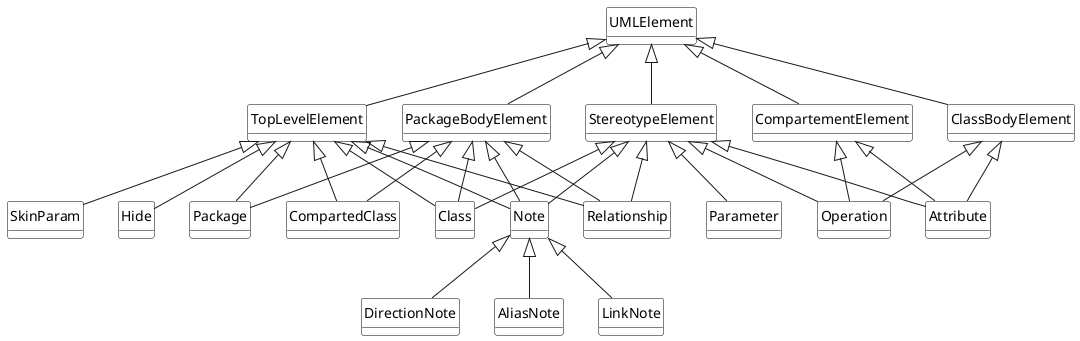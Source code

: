 @startuml
class UMLElement 


UMLElement <|-- TopLevelElement 
UMLElement <|-- StereotypeElement
UMLElement <|-- ClassBodyElement 
UMLElement <|-- PackageBodyElement 
UMLElement <|-- CompartementElement
PackageBodyElement <|-- Package 
TopLevelElement <|-- Package
TopLevelElement <|-- Relationship
TopLevelElement <|-- Class 
PackageBodyElement <|-- Class 
StereotypeElement <|-- Class 
StereotypeElement <|-- Parameter 
StereotypeElement <|-- Operation
ClassBodyElement <|-- Operation 
CompartementElement <|-- Operation 
TopLevelElement <|-- CompartedClass
PackageBodyElement <|-- CompartedClass
TopLevelElement <|-- Note 
StereotypeElement <|-- Note 
PackageBodyElement <|-- Note 
Note <|-- DirectionNote
Note <|-- AliasNote 
Note <|-- LinkNote 
TopLevelElement <|-- SkinParam 
TopLevelElement <|-- Hide 
PackageBodyElement <|-- Relationship
StereotypeElement <|-- Relationship
StereotypeElement <|-- Attribute
CompartementElement <|-- Attribute 
ClassBodyElement <|-- Attribute 

hide class circle
hide class methods 
hide enum methods 


skinparam class {
    BackgroundColor White
    ArrowColor Black
    BorderColor Black
}
@enduml 